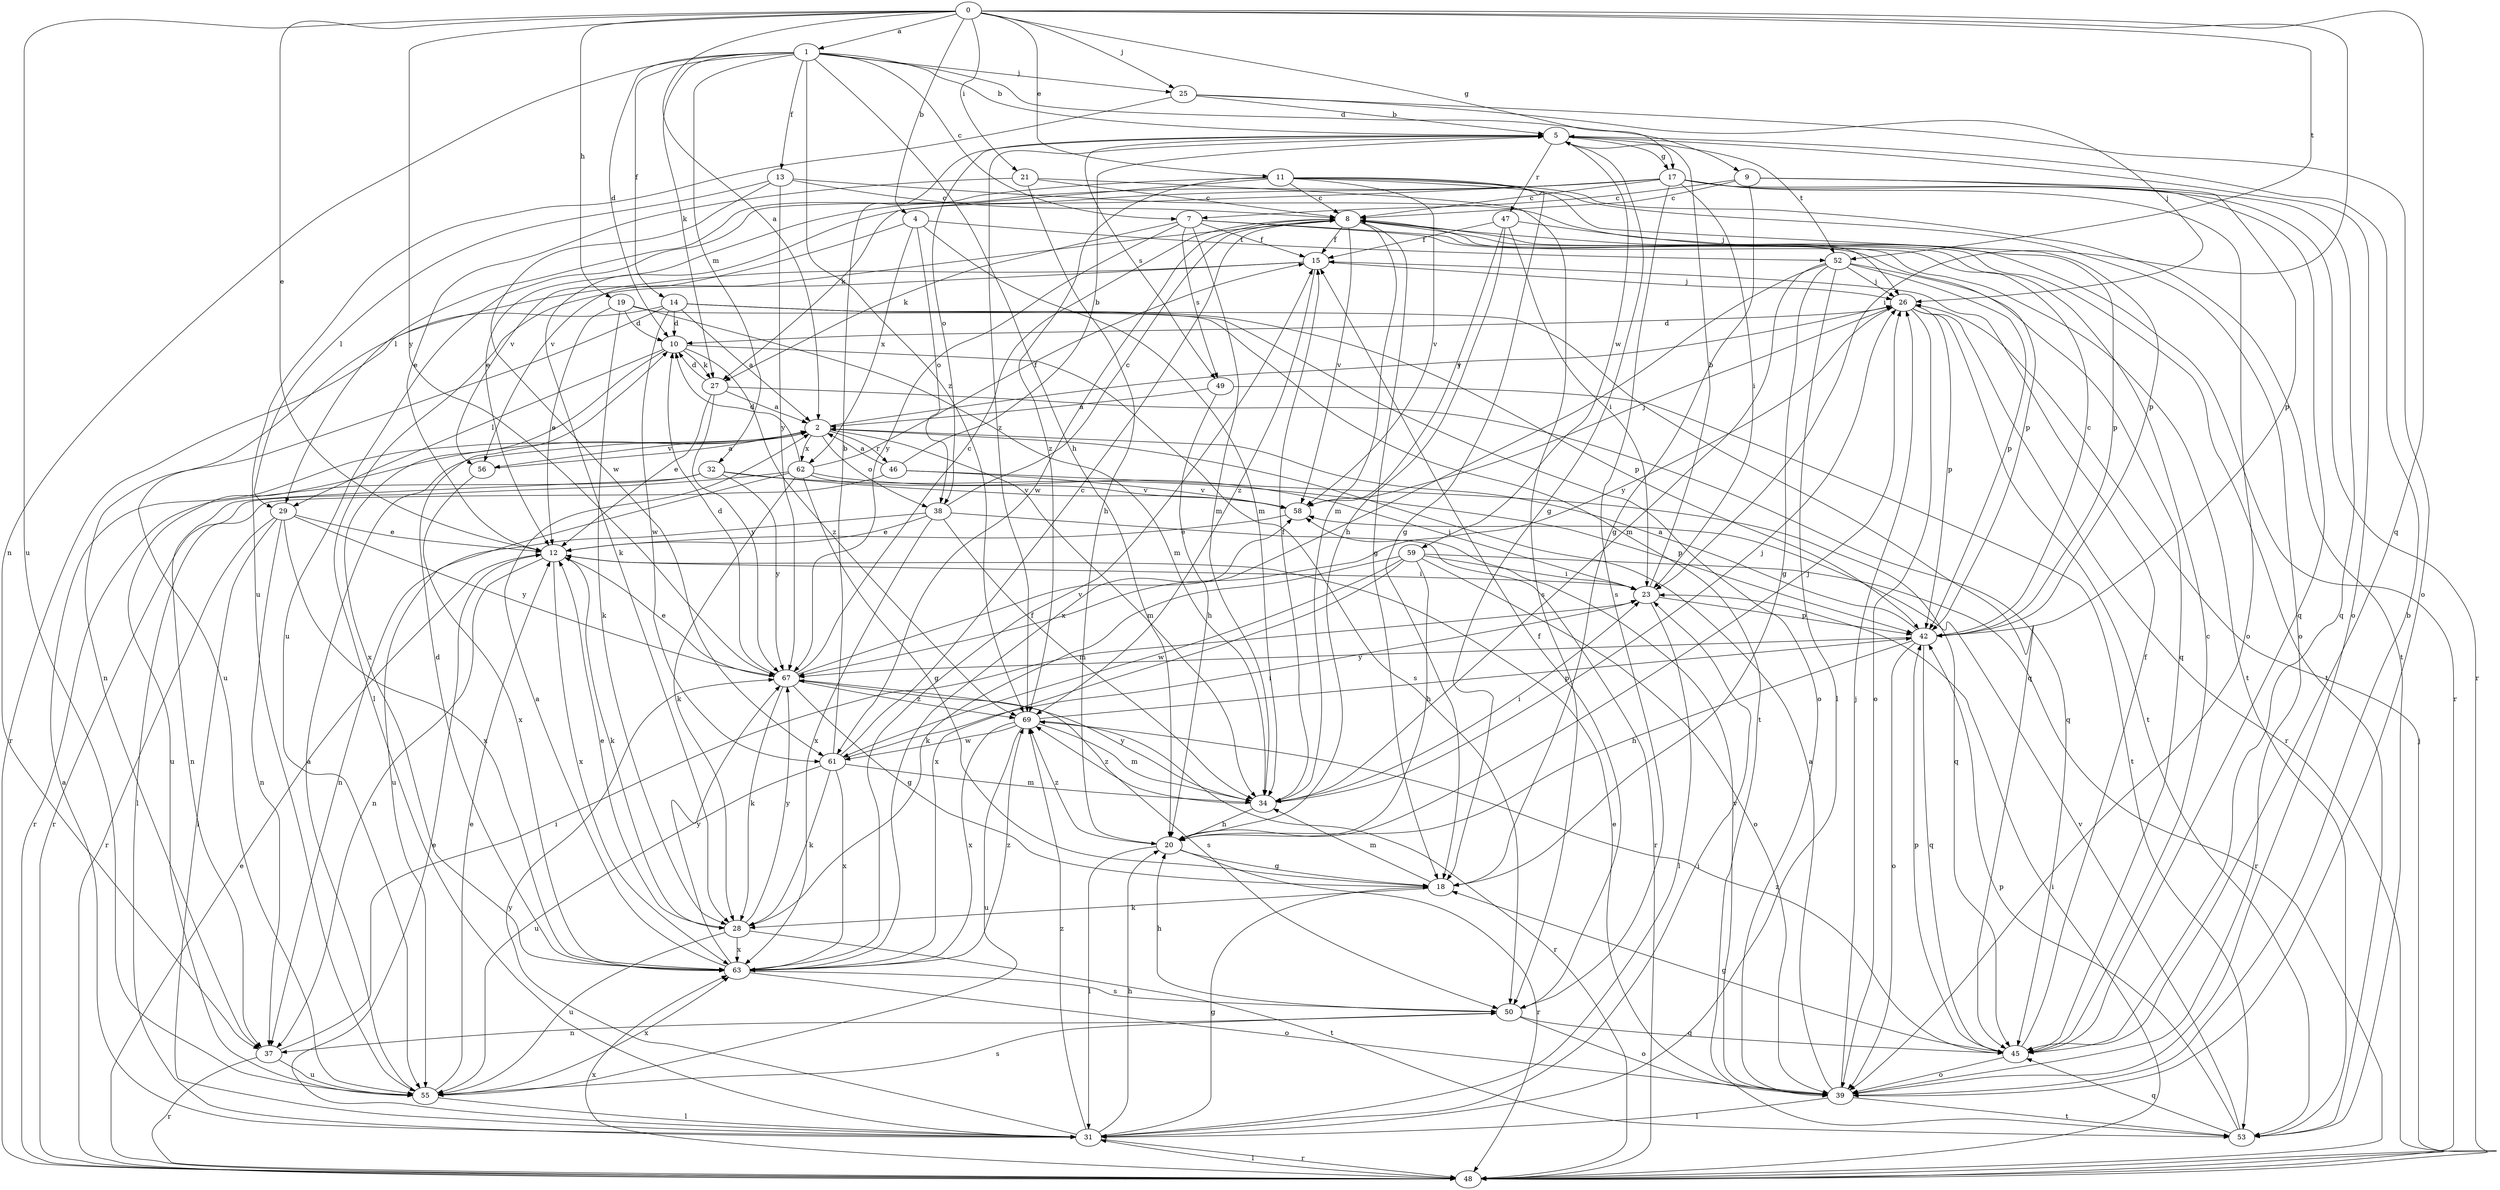 strict digraph  {
0;
1;
2;
4;
5;
7;
8;
9;
10;
11;
12;
13;
14;
15;
17;
18;
19;
20;
21;
23;
25;
26;
27;
28;
29;
31;
32;
34;
37;
38;
39;
42;
45;
46;
47;
48;
49;
50;
52;
53;
55;
56;
58;
59;
61;
62;
63;
67;
69;
0 -> 1  [label=a];
0 -> 2  [label=a];
0 -> 4  [label=b];
0 -> 11  [label=e];
0 -> 12  [label=e];
0 -> 17  [label=g];
0 -> 19  [label=h];
0 -> 21  [label=i];
0 -> 23  [label=i];
0 -> 25  [label=j];
0 -> 45  [label=q];
0 -> 52  [label=t];
0 -> 55  [label=u];
0 -> 67  [label=y];
1 -> 5  [label=b];
1 -> 7  [label=c];
1 -> 9  [label=d];
1 -> 10  [label=d];
1 -> 13  [label=f];
1 -> 14  [label=f];
1 -> 20  [label=h];
1 -> 25  [label=j];
1 -> 27  [label=k];
1 -> 32  [label=m];
1 -> 37  [label=n];
1 -> 69  [label=z];
2 -> 26  [label=j];
2 -> 34  [label=m];
2 -> 38  [label=o];
2 -> 46  [label=r];
2 -> 55  [label=u];
2 -> 56  [label=v];
2 -> 62  [label=x];
4 -> 34  [label=m];
4 -> 38  [label=o];
4 -> 52  [label=t];
4 -> 56  [label=v];
4 -> 62  [label=x];
5 -> 17  [label=g];
5 -> 18  [label=g];
5 -> 38  [label=o];
5 -> 39  [label=o];
5 -> 47  [label=r];
5 -> 49  [label=s];
5 -> 52  [label=t];
5 -> 59  [label=w];
5 -> 69  [label=z];
7 -> 15  [label=f];
7 -> 27  [label=k];
7 -> 34  [label=m];
7 -> 42  [label=p];
7 -> 49  [label=s];
7 -> 53  [label=t];
7 -> 67  [label=y];
8 -> 15  [label=f];
8 -> 18  [label=g];
8 -> 34  [label=m];
8 -> 48  [label=r];
8 -> 53  [label=t];
8 -> 56  [label=v];
8 -> 58  [label=v];
8 -> 61  [label=w];
9 -> 7  [label=c];
9 -> 8  [label=c];
9 -> 18  [label=g];
9 -> 42  [label=p];
9 -> 45  [label=q];
10 -> 27  [label=k];
10 -> 29  [label=l];
10 -> 50  [label=s];
10 -> 63  [label=x];
10 -> 69  [label=z];
11 -> 8  [label=c];
11 -> 18  [label=g];
11 -> 27  [label=k];
11 -> 29  [label=l];
11 -> 39  [label=o];
11 -> 42  [label=p];
11 -> 53  [label=t];
11 -> 58  [label=v];
11 -> 69  [label=z];
12 -> 23  [label=i];
12 -> 28  [label=k];
12 -> 37  [label=n];
12 -> 63  [label=x];
13 -> 8  [label=c];
13 -> 26  [label=j];
13 -> 29  [label=l];
13 -> 61  [label=w];
13 -> 67  [label=y];
14 -> 2  [label=a];
14 -> 10  [label=d];
14 -> 37  [label=n];
14 -> 39  [label=o];
14 -> 42  [label=p];
14 -> 48  [label=r];
14 -> 53  [label=t];
14 -> 61  [label=w];
15 -> 26  [label=j];
15 -> 31  [label=l];
15 -> 55  [label=u];
15 -> 69  [label=z];
17 -> 8  [label=c];
17 -> 12  [label=e];
17 -> 23  [label=i];
17 -> 28  [label=k];
17 -> 39  [label=o];
17 -> 45  [label=q];
17 -> 48  [label=r];
17 -> 50  [label=s];
17 -> 55  [label=u];
18 -> 28  [label=k];
18 -> 34  [label=m];
19 -> 10  [label=d];
19 -> 12  [label=e];
19 -> 28  [label=k];
19 -> 34  [label=m];
19 -> 45  [label=q];
20 -> 18  [label=g];
20 -> 26  [label=j];
20 -> 31  [label=l];
20 -> 48  [label=r];
20 -> 69  [label=z];
21 -> 8  [label=c];
21 -> 12  [label=e];
21 -> 20  [label=h];
21 -> 50  [label=s];
23 -> 5  [label=b];
23 -> 31  [label=l];
23 -> 42  [label=p];
25 -> 5  [label=b];
25 -> 26  [label=j];
25 -> 39  [label=o];
25 -> 55  [label=u];
26 -> 10  [label=d];
26 -> 39  [label=o];
26 -> 42  [label=p];
26 -> 48  [label=r];
26 -> 53  [label=t];
26 -> 67  [label=y];
27 -> 2  [label=a];
27 -> 10  [label=d];
27 -> 12  [label=e];
27 -> 45  [label=q];
27 -> 67  [label=y];
28 -> 12  [label=e];
28 -> 53  [label=t];
28 -> 55  [label=u];
28 -> 63  [label=x];
28 -> 67  [label=y];
29 -> 12  [label=e];
29 -> 31  [label=l];
29 -> 37  [label=n];
29 -> 48  [label=r];
29 -> 63  [label=x];
29 -> 67  [label=y];
31 -> 2  [label=a];
31 -> 12  [label=e];
31 -> 18  [label=g];
31 -> 20  [label=h];
31 -> 23  [label=i];
31 -> 48  [label=r];
31 -> 67  [label=y];
31 -> 69  [label=z];
32 -> 37  [label=n];
32 -> 42  [label=p];
32 -> 48  [label=r];
32 -> 58  [label=v];
32 -> 67  [label=y];
34 -> 15  [label=f];
34 -> 20  [label=h];
34 -> 23  [label=i];
34 -> 26  [label=j];
34 -> 67  [label=y];
34 -> 69  [label=z];
37 -> 23  [label=i];
37 -> 48  [label=r];
37 -> 55  [label=u];
38 -> 8  [label=c];
38 -> 12  [label=e];
38 -> 34  [label=m];
38 -> 37  [label=n];
38 -> 48  [label=r];
38 -> 63  [label=x];
39 -> 2  [label=a];
39 -> 5  [label=b];
39 -> 12  [label=e];
39 -> 26  [label=j];
39 -> 31  [label=l];
39 -> 53  [label=t];
39 -> 58  [label=v];
42 -> 2  [label=a];
42 -> 8  [label=c];
42 -> 20  [label=h];
42 -> 39  [label=o];
42 -> 45  [label=q];
42 -> 67  [label=y];
45 -> 8  [label=c];
45 -> 15  [label=f];
45 -> 18  [label=g];
45 -> 39  [label=o];
45 -> 42  [label=p];
45 -> 69  [label=z];
46 -> 2  [label=a];
46 -> 5  [label=b];
46 -> 31  [label=l];
46 -> 45  [label=q];
46 -> 58  [label=v];
47 -> 15  [label=f];
47 -> 20  [label=h];
47 -> 23  [label=i];
47 -> 42  [label=p];
47 -> 58  [label=v];
48 -> 12  [label=e];
48 -> 23  [label=i];
48 -> 26  [label=j];
48 -> 31  [label=l];
48 -> 63  [label=x];
49 -> 2  [label=a];
49 -> 20  [label=h];
49 -> 53  [label=t];
50 -> 15  [label=f];
50 -> 20  [label=h];
50 -> 37  [label=n];
50 -> 39  [label=o];
50 -> 45  [label=q];
52 -> 18  [label=g];
52 -> 26  [label=j];
52 -> 31  [label=l];
52 -> 34  [label=m];
52 -> 42  [label=p];
52 -> 45  [label=q];
52 -> 63  [label=x];
53 -> 42  [label=p];
53 -> 45  [label=q];
53 -> 58  [label=v];
55 -> 2  [label=a];
55 -> 12  [label=e];
55 -> 31  [label=l];
55 -> 50  [label=s];
55 -> 63  [label=x];
56 -> 2  [label=a];
56 -> 63  [label=x];
58 -> 12  [label=e];
58 -> 26  [label=j];
59 -> 20  [label=h];
59 -> 23  [label=i];
59 -> 28  [label=k];
59 -> 39  [label=o];
59 -> 48  [label=r];
59 -> 61  [label=w];
59 -> 63  [label=x];
61 -> 5  [label=b];
61 -> 8  [label=c];
61 -> 23  [label=i];
61 -> 28  [label=k];
61 -> 34  [label=m];
61 -> 55  [label=u];
61 -> 63  [label=x];
62 -> 10  [label=d];
62 -> 15  [label=f];
62 -> 18  [label=g];
62 -> 23  [label=i];
62 -> 28  [label=k];
62 -> 48  [label=r];
62 -> 55  [label=u];
62 -> 58  [label=v];
63 -> 2  [label=a];
63 -> 10  [label=d];
63 -> 15  [label=f];
63 -> 39  [label=o];
63 -> 50  [label=s];
63 -> 67  [label=y];
63 -> 69  [label=z];
67 -> 8  [label=c];
67 -> 10  [label=d];
67 -> 12  [label=e];
67 -> 18  [label=g];
67 -> 28  [label=k];
67 -> 50  [label=s];
67 -> 58  [label=v];
67 -> 69  [label=z];
69 -> 34  [label=m];
69 -> 42  [label=p];
69 -> 48  [label=r];
69 -> 55  [label=u];
69 -> 61  [label=w];
69 -> 63  [label=x];
}
